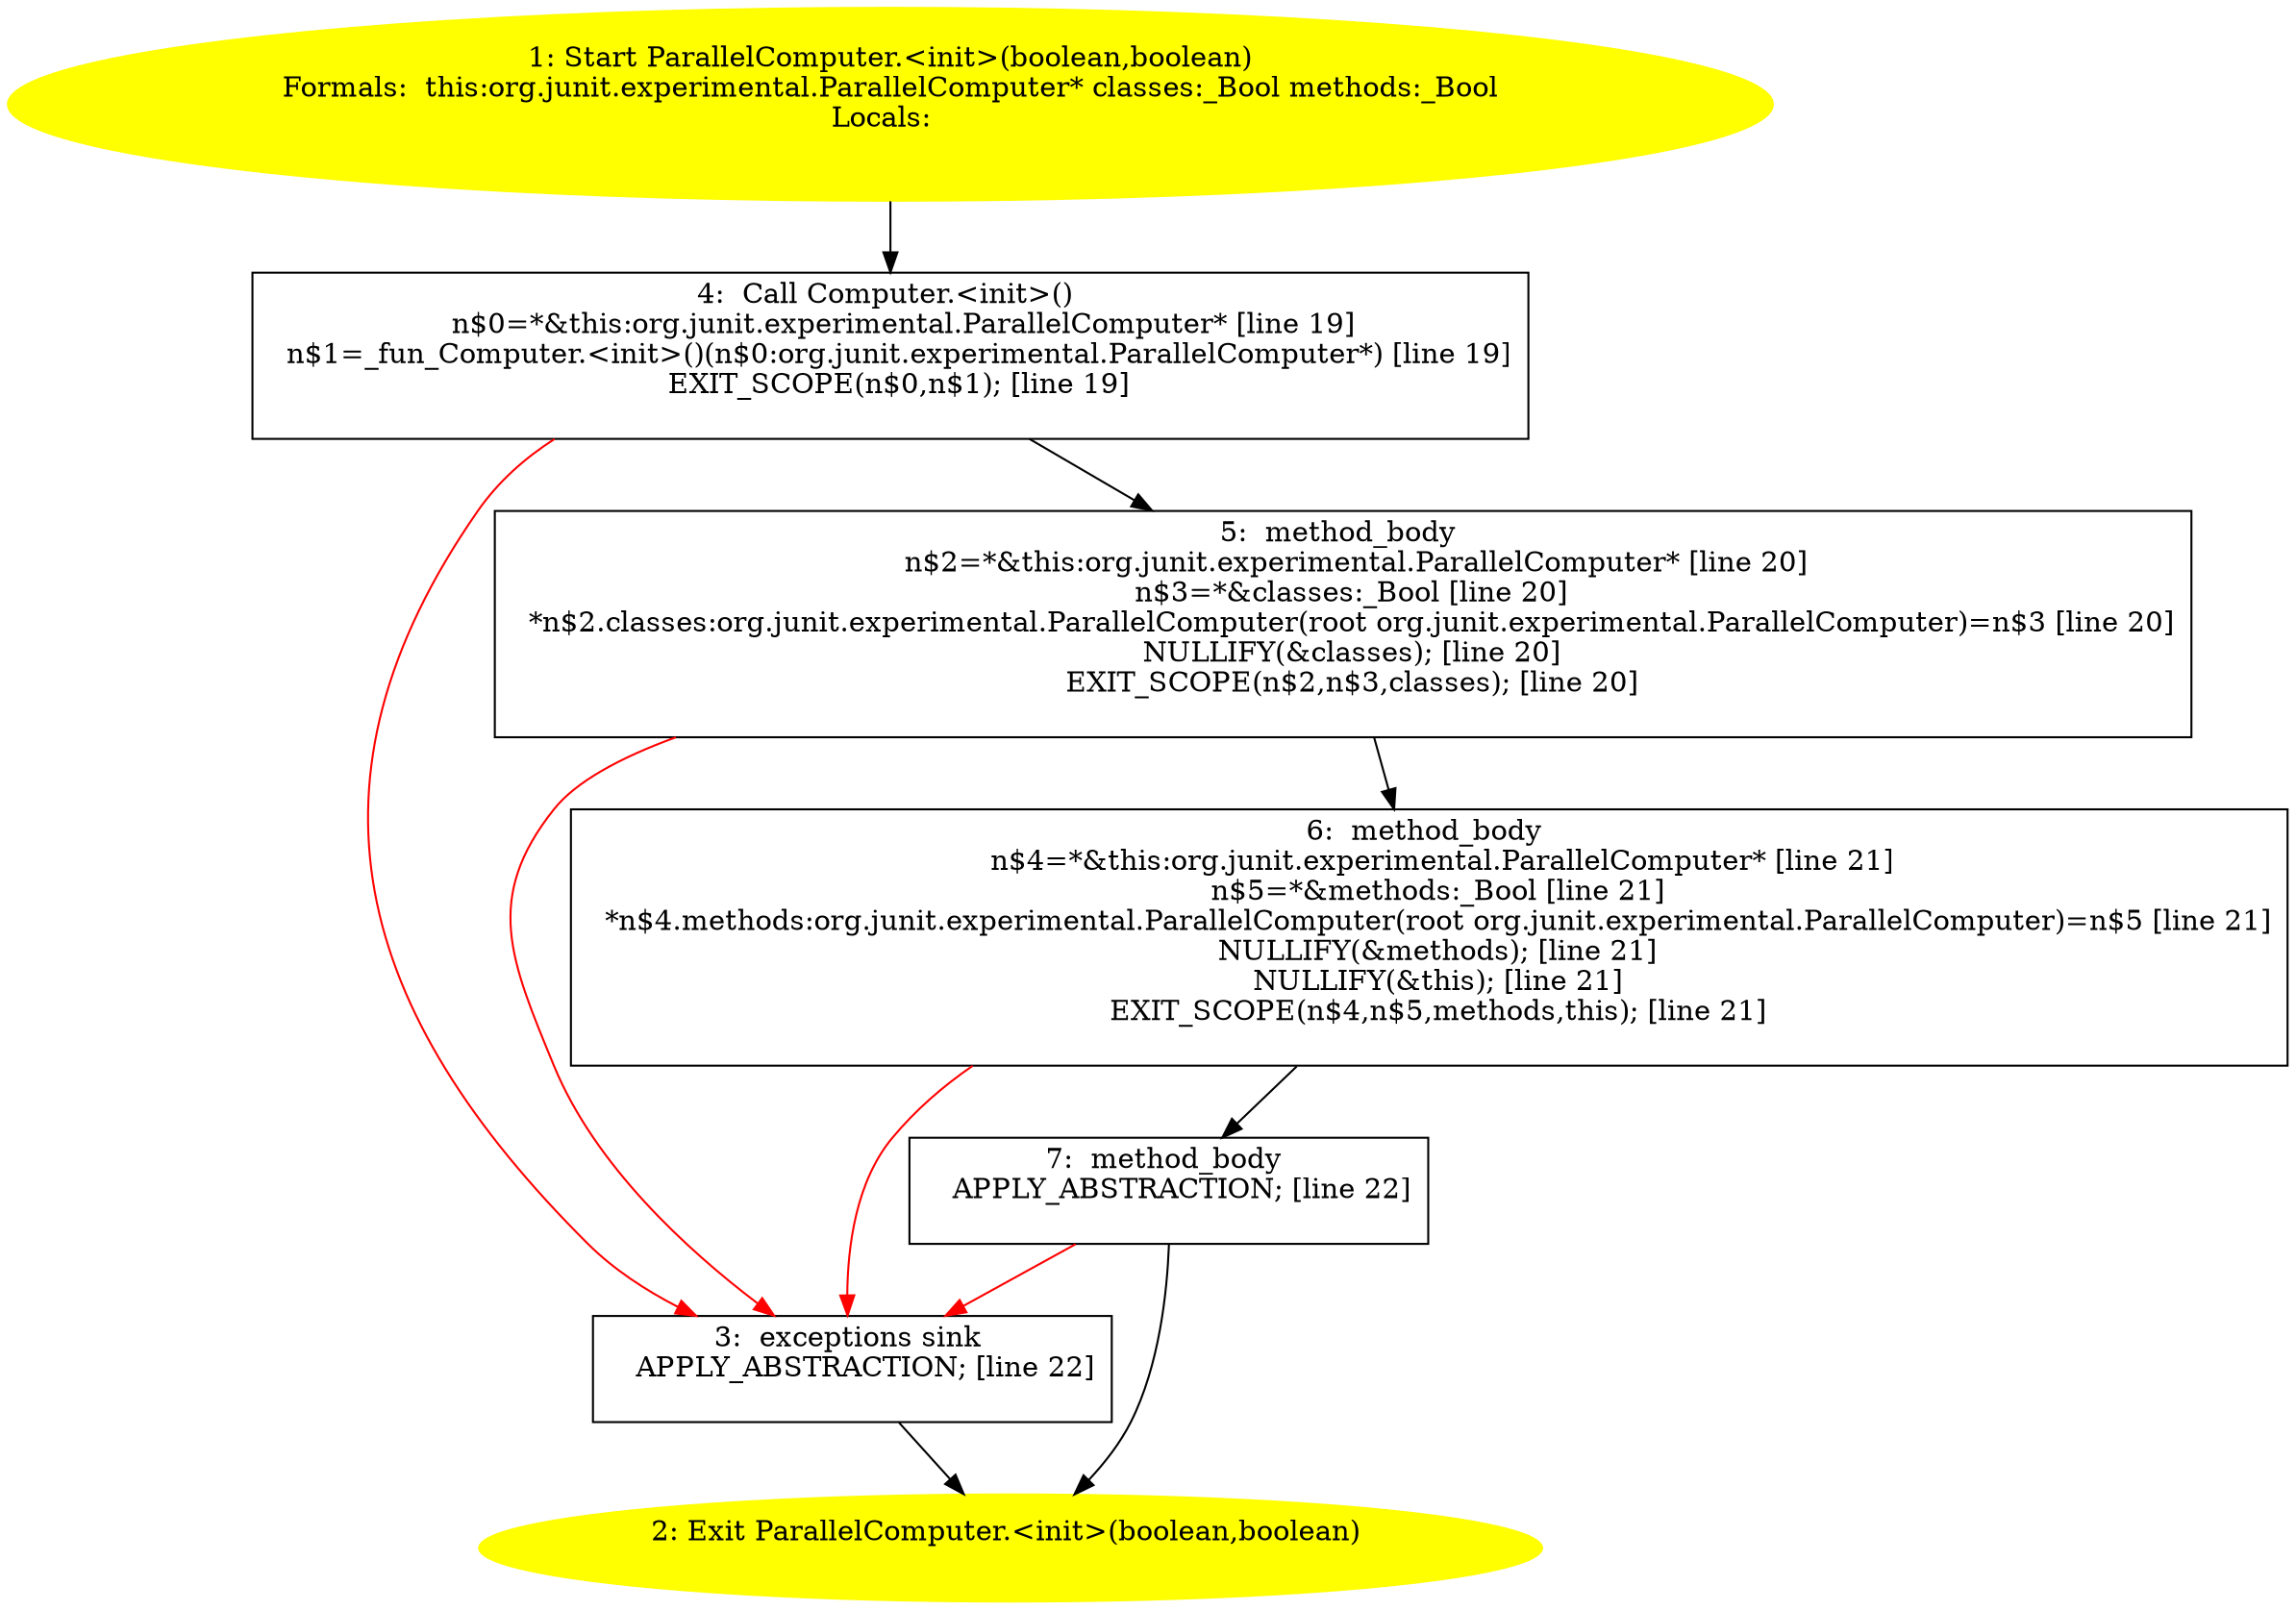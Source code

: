 /* @generated */
digraph cfg {
"org.junit.experimental.ParallelComputer.<init>(boolean,boolean).ba83170ced31ec55353536d9589b567f_1" [label="1: Start ParallelComputer.<init>(boolean,boolean)\nFormals:  this:org.junit.experimental.ParallelComputer* classes:_Bool methods:_Bool\nLocals:  \n  " color=yellow style=filled]
	

	 "org.junit.experimental.ParallelComputer.<init>(boolean,boolean).ba83170ced31ec55353536d9589b567f_1" -> "org.junit.experimental.ParallelComputer.<init>(boolean,boolean).ba83170ced31ec55353536d9589b567f_4" ;
"org.junit.experimental.ParallelComputer.<init>(boolean,boolean).ba83170ced31ec55353536d9589b567f_2" [label="2: Exit ParallelComputer.<init>(boolean,boolean) \n  " color=yellow style=filled]
	

"org.junit.experimental.ParallelComputer.<init>(boolean,boolean).ba83170ced31ec55353536d9589b567f_3" [label="3:  exceptions sink \n   APPLY_ABSTRACTION; [line 22]\n " shape="box"]
	

	 "org.junit.experimental.ParallelComputer.<init>(boolean,boolean).ba83170ced31ec55353536d9589b567f_3" -> "org.junit.experimental.ParallelComputer.<init>(boolean,boolean).ba83170ced31ec55353536d9589b567f_2" ;
"org.junit.experimental.ParallelComputer.<init>(boolean,boolean).ba83170ced31ec55353536d9589b567f_4" [label="4:  Call Computer.<init>() \n   n$0=*&this:org.junit.experimental.ParallelComputer* [line 19]\n  n$1=_fun_Computer.<init>()(n$0:org.junit.experimental.ParallelComputer*) [line 19]\n  EXIT_SCOPE(n$0,n$1); [line 19]\n " shape="box"]
	

	 "org.junit.experimental.ParallelComputer.<init>(boolean,boolean).ba83170ced31ec55353536d9589b567f_4" -> "org.junit.experimental.ParallelComputer.<init>(boolean,boolean).ba83170ced31ec55353536d9589b567f_5" ;
	 "org.junit.experimental.ParallelComputer.<init>(boolean,boolean).ba83170ced31ec55353536d9589b567f_4" -> "org.junit.experimental.ParallelComputer.<init>(boolean,boolean).ba83170ced31ec55353536d9589b567f_3" [color="red" ];
"org.junit.experimental.ParallelComputer.<init>(boolean,boolean).ba83170ced31ec55353536d9589b567f_5" [label="5:  method_body \n   n$2=*&this:org.junit.experimental.ParallelComputer* [line 20]\n  n$3=*&classes:_Bool [line 20]\n  *n$2.classes:org.junit.experimental.ParallelComputer(root org.junit.experimental.ParallelComputer)=n$3 [line 20]\n  NULLIFY(&classes); [line 20]\n  EXIT_SCOPE(n$2,n$3,classes); [line 20]\n " shape="box"]
	

	 "org.junit.experimental.ParallelComputer.<init>(boolean,boolean).ba83170ced31ec55353536d9589b567f_5" -> "org.junit.experimental.ParallelComputer.<init>(boolean,boolean).ba83170ced31ec55353536d9589b567f_6" ;
	 "org.junit.experimental.ParallelComputer.<init>(boolean,boolean).ba83170ced31ec55353536d9589b567f_5" -> "org.junit.experimental.ParallelComputer.<init>(boolean,boolean).ba83170ced31ec55353536d9589b567f_3" [color="red" ];
"org.junit.experimental.ParallelComputer.<init>(boolean,boolean).ba83170ced31ec55353536d9589b567f_6" [label="6:  method_body \n   n$4=*&this:org.junit.experimental.ParallelComputer* [line 21]\n  n$5=*&methods:_Bool [line 21]\n  *n$4.methods:org.junit.experimental.ParallelComputer(root org.junit.experimental.ParallelComputer)=n$5 [line 21]\n  NULLIFY(&methods); [line 21]\n  NULLIFY(&this); [line 21]\n  EXIT_SCOPE(n$4,n$5,methods,this); [line 21]\n " shape="box"]
	

	 "org.junit.experimental.ParallelComputer.<init>(boolean,boolean).ba83170ced31ec55353536d9589b567f_6" -> "org.junit.experimental.ParallelComputer.<init>(boolean,boolean).ba83170ced31ec55353536d9589b567f_7" ;
	 "org.junit.experimental.ParallelComputer.<init>(boolean,boolean).ba83170ced31ec55353536d9589b567f_6" -> "org.junit.experimental.ParallelComputer.<init>(boolean,boolean).ba83170ced31ec55353536d9589b567f_3" [color="red" ];
"org.junit.experimental.ParallelComputer.<init>(boolean,boolean).ba83170ced31ec55353536d9589b567f_7" [label="7:  method_body \n   APPLY_ABSTRACTION; [line 22]\n " shape="box"]
	

	 "org.junit.experimental.ParallelComputer.<init>(boolean,boolean).ba83170ced31ec55353536d9589b567f_7" -> "org.junit.experimental.ParallelComputer.<init>(boolean,boolean).ba83170ced31ec55353536d9589b567f_2" ;
	 "org.junit.experimental.ParallelComputer.<init>(boolean,boolean).ba83170ced31ec55353536d9589b567f_7" -> "org.junit.experimental.ParallelComputer.<init>(boolean,boolean).ba83170ced31ec55353536d9589b567f_3" [color="red" ];
}
